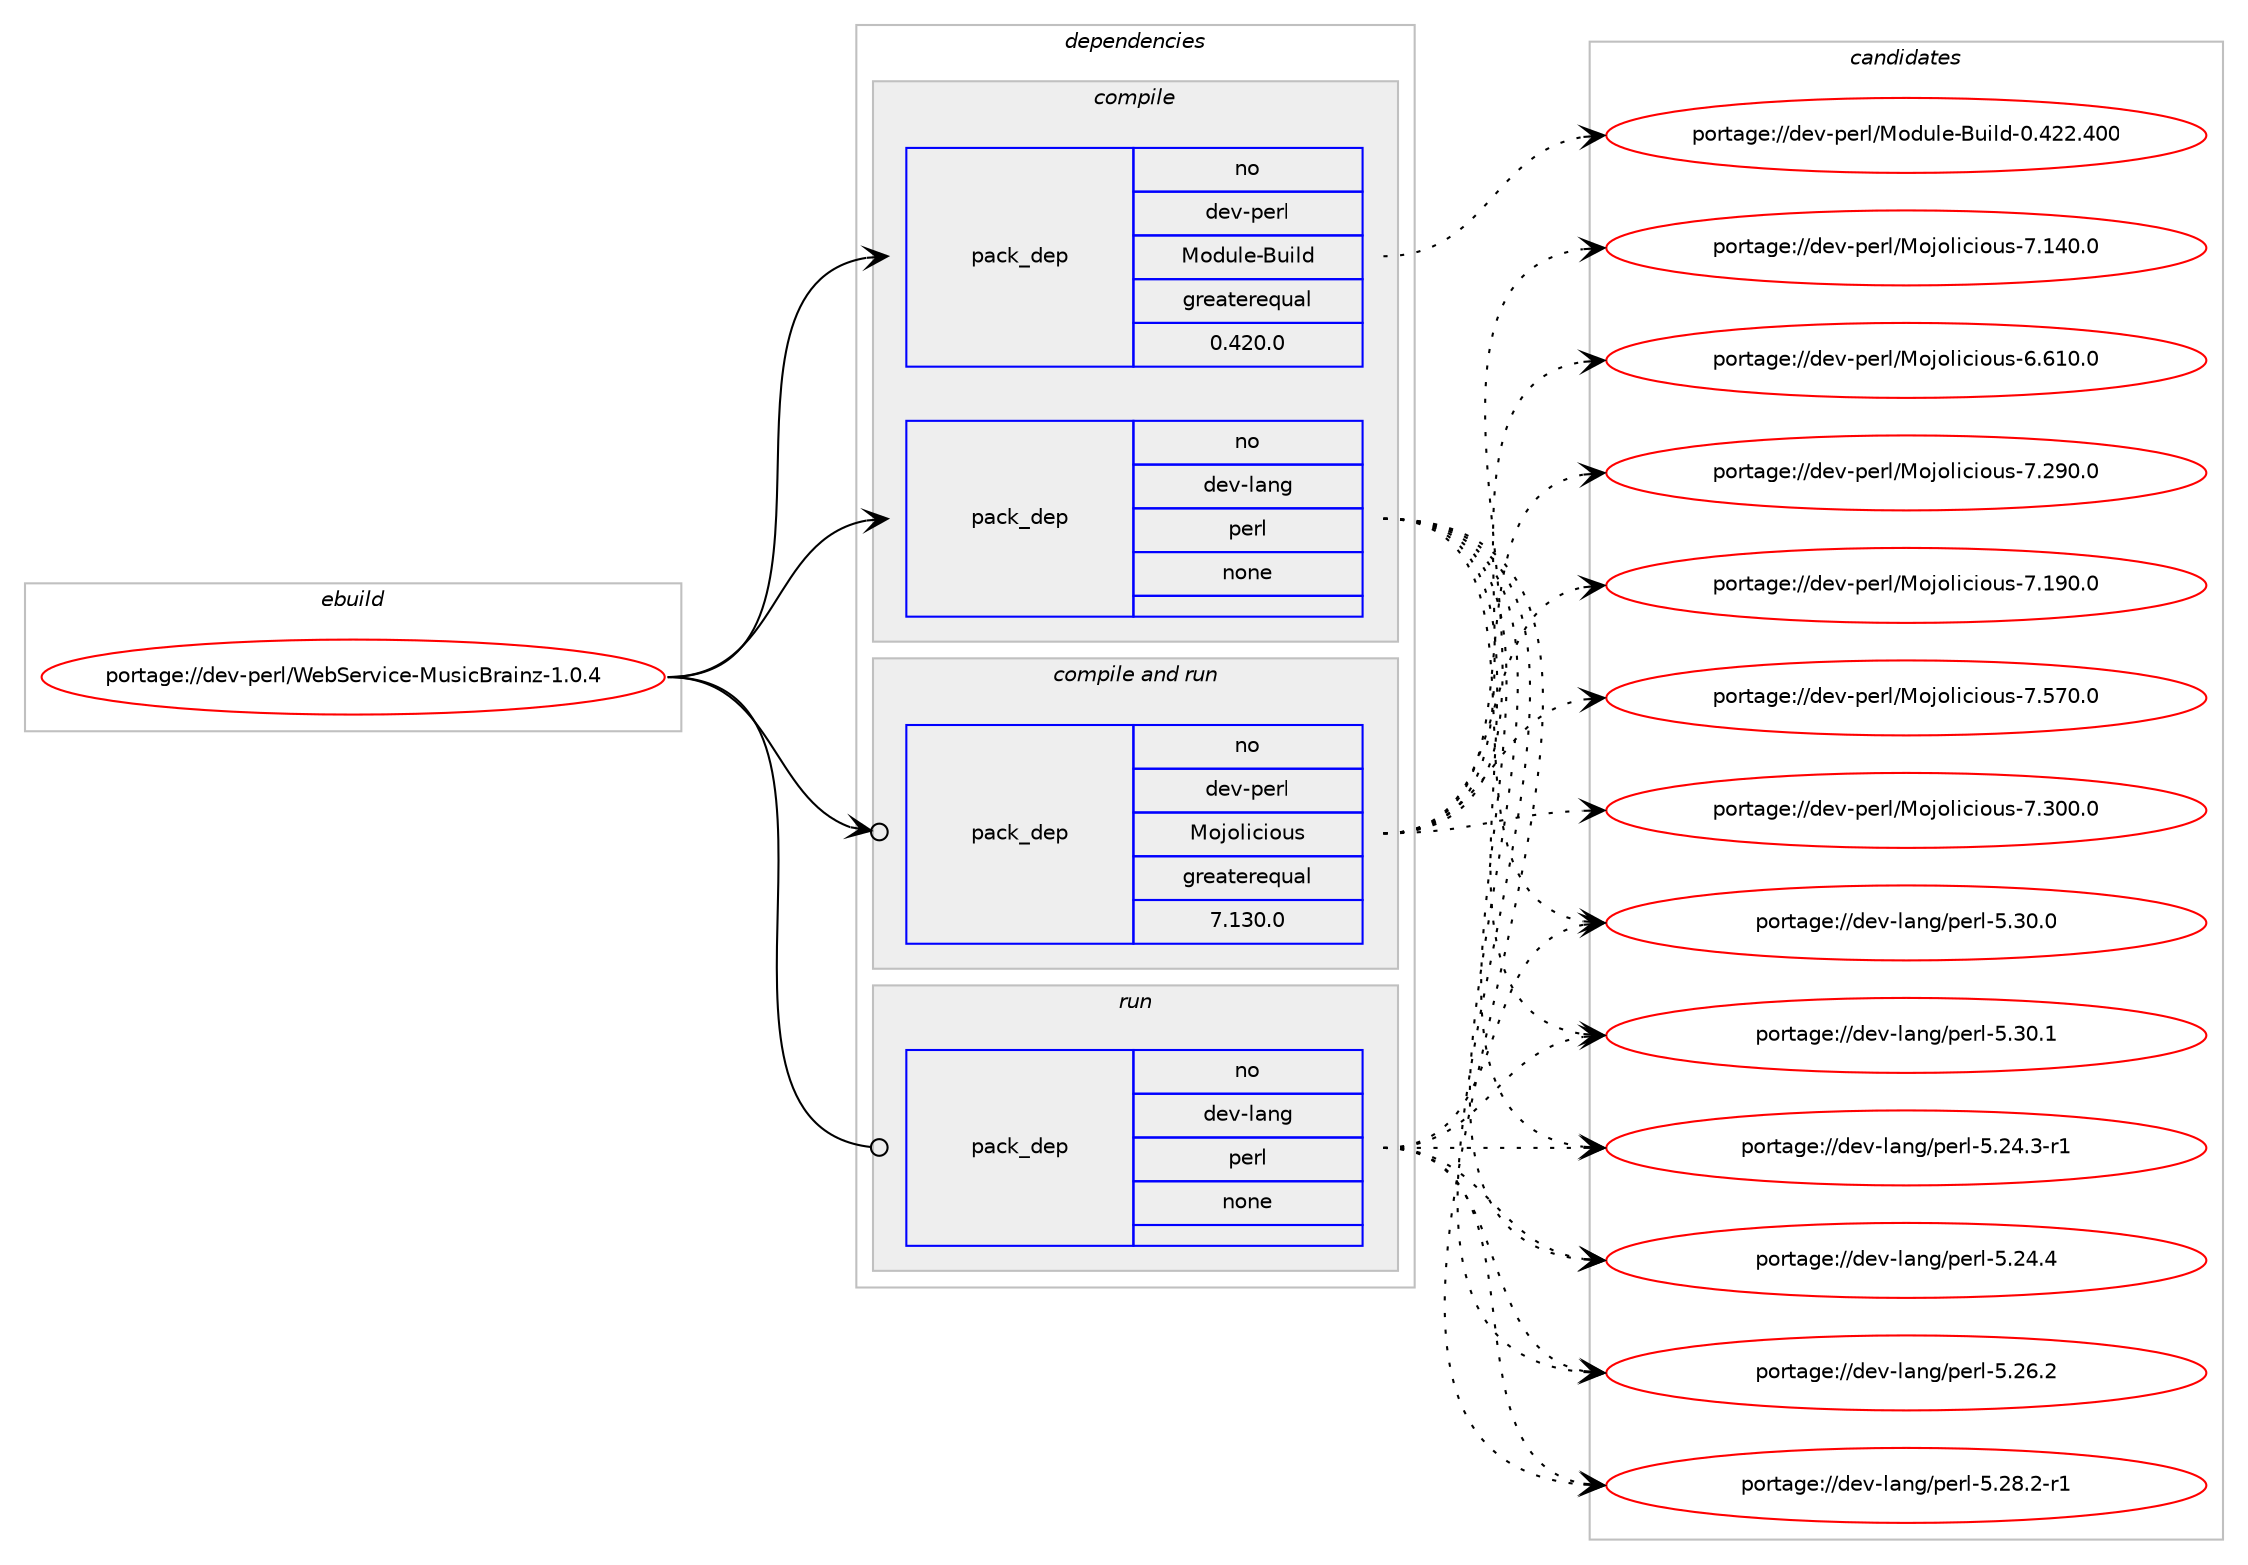digraph prolog {

# *************
# Graph options
# *************

newrank=true;
concentrate=true;
compound=true;
graph [rankdir=LR,fontname=Helvetica,fontsize=10,ranksep=1.5];#, ranksep=2.5, nodesep=0.2];
edge  [arrowhead=vee];
node  [fontname=Helvetica,fontsize=10];

# **********
# The ebuild
# **********

subgraph cluster_leftcol {
color=gray;
rank=same;
label=<<i>ebuild</i>>;
id [label="portage://dev-perl/WebService-MusicBrainz-1.0.4", color=red, width=4, href="../dev-perl/WebService-MusicBrainz-1.0.4.svg"];
}

# ****************
# The dependencies
# ****************

subgraph cluster_midcol {
color=gray;
label=<<i>dependencies</i>>;
subgraph cluster_compile {
fillcolor="#eeeeee";
style=filled;
label=<<i>compile</i>>;
subgraph pack95721 {
dependency122759 [label=<<TABLE BORDER="0" CELLBORDER="1" CELLSPACING="0" CELLPADDING="4" WIDTH="220"><TR><TD ROWSPAN="6" CELLPADDING="30">pack_dep</TD></TR><TR><TD WIDTH="110">no</TD></TR><TR><TD>dev-lang</TD></TR><TR><TD>perl</TD></TR><TR><TD>none</TD></TR><TR><TD></TD></TR></TABLE>>, shape=none, color=blue];
}
id:e -> dependency122759:w [weight=20,style="solid",arrowhead="vee"];
subgraph pack95722 {
dependency122760 [label=<<TABLE BORDER="0" CELLBORDER="1" CELLSPACING="0" CELLPADDING="4" WIDTH="220"><TR><TD ROWSPAN="6" CELLPADDING="30">pack_dep</TD></TR><TR><TD WIDTH="110">no</TD></TR><TR><TD>dev-perl</TD></TR><TR><TD>Module-Build</TD></TR><TR><TD>greaterequal</TD></TR><TR><TD>0.420.0</TD></TR></TABLE>>, shape=none, color=blue];
}
id:e -> dependency122760:w [weight=20,style="solid",arrowhead="vee"];
}
subgraph cluster_compileandrun {
fillcolor="#eeeeee";
style=filled;
label=<<i>compile and run</i>>;
subgraph pack95723 {
dependency122761 [label=<<TABLE BORDER="0" CELLBORDER="1" CELLSPACING="0" CELLPADDING="4" WIDTH="220"><TR><TD ROWSPAN="6" CELLPADDING="30">pack_dep</TD></TR><TR><TD WIDTH="110">no</TD></TR><TR><TD>dev-perl</TD></TR><TR><TD>Mojolicious</TD></TR><TR><TD>greaterequal</TD></TR><TR><TD>7.130.0</TD></TR></TABLE>>, shape=none, color=blue];
}
id:e -> dependency122761:w [weight=20,style="solid",arrowhead="odotvee"];
}
subgraph cluster_run {
fillcolor="#eeeeee";
style=filled;
label=<<i>run</i>>;
subgraph pack95724 {
dependency122762 [label=<<TABLE BORDER="0" CELLBORDER="1" CELLSPACING="0" CELLPADDING="4" WIDTH="220"><TR><TD ROWSPAN="6" CELLPADDING="30">pack_dep</TD></TR><TR><TD WIDTH="110">no</TD></TR><TR><TD>dev-lang</TD></TR><TR><TD>perl</TD></TR><TR><TD>none</TD></TR><TR><TD></TD></TR></TABLE>>, shape=none, color=blue];
}
id:e -> dependency122762:w [weight=20,style="solid",arrowhead="odot"];
}
}

# **************
# The candidates
# **************

subgraph cluster_choices {
rank=same;
color=gray;
label=<<i>candidates</i>>;

subgraph choice95721 {
color=black;
nodesep=1;
choiceportage100101118451089711010347112101114108455346505246514511449 [label="portage://dev-lang/perl-5.24.3-r1", color=red, width=4,href="../dev-lang/perl-5.24.3-r1.svg"];
choiceportage10010111845108971101034711210111410845534650524652 [label="portage://dev-lang/perl-5.24.4", color=red, width=4,href="../dev-lang/perl-5.24.4.svg"];
choiceportage10010111845108971101034711210111410845534650544650 [label="portage://dev-lang/perl-5.26.2", color=red, width=4,href="../dev-lang/perl-5.26.2.svg"];
choiceportage100101118451089711010347112101114108455346505646504511449 [label="portage://dev-lang/perl-5.28.2-r1", color=red, width=4,href="../dev-lang/perl-5.28.2-r1.svg"];
choiceportage10010111845108971101034711210111410845534651484648 [label="portage://dev-lang/perl-5.30.0", color=red, width=4,href="../dev-lang/perl-5.30.0.svg"];
choiceportage10010111845108971101034711210111410845534651484649 [label="portage://dev-lang/perl-5.30.1", color=red, width=4,href="../dev-lang/perl-5.30.1.svg"];
dependency122759:e -> choiceportage100101118451089711010347112101114108455346505246514511449:w [style=dotted,weight="100"];
dependency122759:e -> choiceportage10010111845108971101034711210111410845534650524652:w [style=dotted,weight="100"];
dependency122759:e -> choiceportage10010111845108971101034711210111410845534650544650:w [style=dotted,weight="100"];
dependency122759:e -> choiceportage100101118451089711010347112101114108455346505646504511449:w [style=dotted,weight="100"];
dependency122759:e -> choiceportage10010111845108971101034711210111410845534651484648:w [style=dotted,weight="100"];
dependency122759:e -> choiceportage10010111845108971101034711210111410845534651484649:w [style=dotted,weight="100"];
}
subgraph choice95722 {
color=black;
nodesep=1;
choiceportage100101118451121011141084777111100117108101456611710510810045484652505046524848 [label="portage://dev-perl/Module-Build-0.422.400", color=red, width=4,href="../dev-perl/Module-Build-0.422.400.svg"];
dependency122760:e -> choiceportage100101118451121011141084777111100117108101456611710510810045484652505046524848:w [style=dotted,weight="100"];
}
subgraph choice95723 {
color=black;
nodesep=1;
choiceportage100101118451121011141084777111106111108105991051111171154554465449484648 [label="portage://dev-perl/Mojolicious-6.610.0", color=red, width=4,href="../dev-perl/Mojolicious-6.610.0.svg"];
choiceportage100101118451121011141084777111106111108105991051111171154555464952484648 [label="portage://dev-perl/Mojolicious-7.140.0", color=red, width=4,href="../dev-perl/Mojolicious-7.140.0.svg"];
choiceportage100101118451121011141084777111106111108105991051111171154555464957484648 [label="portage://dev-perl/Mojolicious-7.190.0", color=red, width=4,href="../dev-perl/Mojolicious-7.190.0.svg"];
choiceportage100101118451121011141084777111106111108105991051111171154555465057484648 [label="portage://dev-perl/Mojolicious-7.290.0", color=red, width=4,href="../dev-perl/Mojolicious-7.290.0.svg"];
choiceportage100101118451121011141084777111106111108105991051111171154555465148484648 [label="portage://dev-perl/Mojolicious-7.300.0", color=red, width=4,href="../dev-perl/Mojolicious-7.300.0.svg"];
choiceportage100101118451121011141084777111106111108105991051111171154555465355484648 [label="portage://dev-perl/Mojolicious-7.570.0", color=red, width=4,href="../dev-perl/Mojolicious-7.570.0.svg"];
dependency122761:e -> choiceportage100101118451121011141084777111106111108105991051111171154554465449484648:w [style=dotted,weight="100"];
dependency122761:e -> choiceportage100101118451121011141084777111106111108105991051111171154555464952484648:w [style=dotted,weight="100"];
dependency122761:e -> choiceportage100101118451121011141084777111106111108105991051111171154555464957484648:w [style=dotted,weight="100"];
dependency122761:e -> choiceportage100101118451121011141084777111106111108105991051111171154555465057484648:w [style=dotted,weight="100"];
dependency122761:e -> choiceportage100101118451121011141084777111106111108105991051111171154555465148484648:w [style=dotted,weight="100"];
dependency122761:e -> choiceportage100101118451121011141084777111106111108105991051111171154555465355484648:w [style=dotted,weight="100"];
}
subgraph choice95724 {
color=black;
nodesep=1;
choiceportage100101118451089711010347112101114108455346505246514511449 [label="portage://dev-lang/perl-5.24.3-r1", color=red, width=4,href="../dev-lang/perl-5.24.3-r1.svg"];
choiceportage10010111845108971101034711210111410845534650524652 [label="portage://dev-lang/perl-5.24.4", color=red, width=4,href="../dev-lang/perl-5.24.4.svg"];
choiceportage10010111845108971101034711210111410845534650544650 [label="portage://dev-lang/perl-5.26.2", color=red, width=4,href="../dev-lang/perl-5.26.2.svg"];
choiceportage100101118451089711010347112101114108455346505646504511449 [label="portage://dev-lang/perl-5.28.2-r1", color=red, width=4,href="../dev-lang/perl-5.28.2-r1.svg"];
choiceportage10010111845108971101034711210111410845534651484648 [label="portage://dev-lang/perl-5.30.0", color=red, width=4,href="../dev-lang/perl-5.30.0.svg"];
choiceportage10010111845108971101034711210111410845534651484649 [label="portage://dev-lang/perl-5.30.1", color=red, width=4,href="../dev-lang/perl-5.30.1.svg"];
dependency122762:e -> choiceportage100101118451089711010347112101114108455346505246514511449:w [style=dotted,weight="100"];
dependency122762:e -> choiceportage10010111845108971101034711210111410845534650524652:w [style=dotted,weight="100"];
dependency122762:e -> choiceportage10010111845108971101034711210111410845534650544650:w [style=dotted,weight="100"];
dependency122762:e -> choiceportage100101118451089711010347112101114108455346505646504511449:w [style=dotted,weight="100"];
dependency122762:e -> choiceportage10010111845108971101034711210111410845534651484648:w [style=dotted,weight="100"];
dependency122762:e -> choiceportage10010111845108971101034711210111410845534651484649:w [style=dotted,weight="100"];
}
}

}
